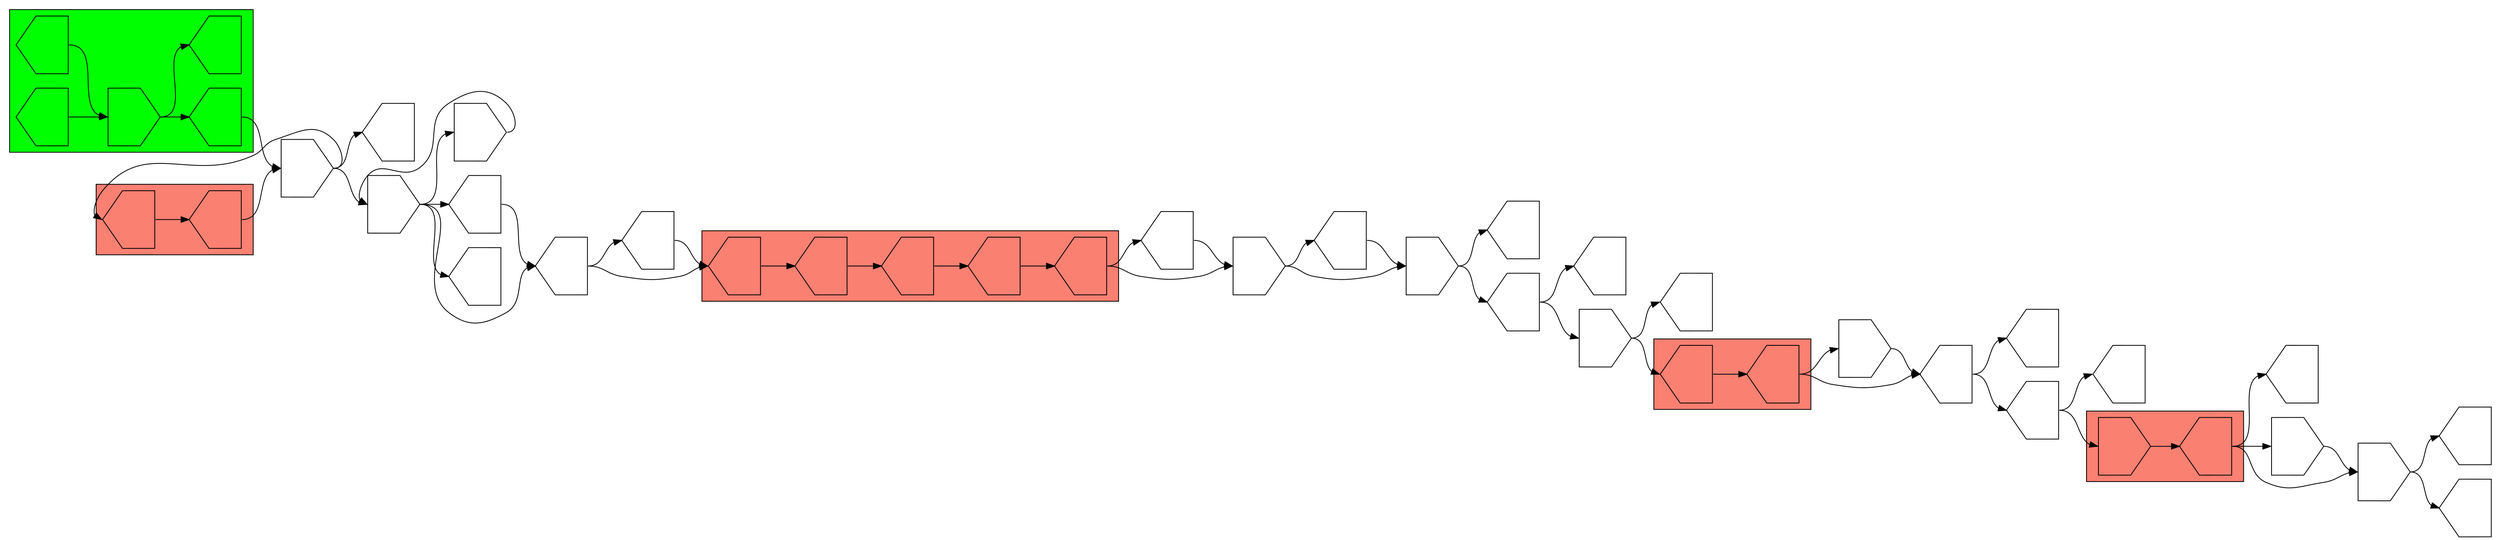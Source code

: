digraph asm {
	rotate=90;
	edge [headport=n,tailport=s];
subgraph cluster_C7757_7749 {
	7757 [label="",height=1,width=1,shape=house];
	7749 [label="",height=1,width=1,shape=house];
	style=filled;
	fillcolor=salmon;
}
subgraph cluster_C1970_3319 {
	1970 [label="",height=1,width=1,shape=invhouse];
	3319 [label="",height=1,width=1,shape=house];
	style=filled;
	fillcolor=salmon;
}
subgraph cluster_C2395_6266_9726_19956_3861 {
	2395 [label="",height=1,width=1,shape=house];
	6266 [label="",height=1,width=1,shape=house];
	9726 [label="",height=1,width=1,shape=house];
	19956 [label="",height=1,width=1,shape=house];
	3861 [label="",height=1,width=1,shape=house];
	style=filled;
	fillcolor=salmon;
}
subgraph cluster_C11681_12014 {
	11681 [label="",height=1,width=1,shape=house];
	12014 [label="",height=1,width=1,shape=house];
	style=filled;
	fillcolor=salmon;
}
subgraph cluster_R13982_14019_3954_643_15086 {
	13982 [label="",height=1,width=1,shape=house];
	14019 [label="",height=1,width=1,shape=house];
	3954 [label="",height=1,width=1,shape=invhouse];
	643 [label="",height=1,width=1,shape=house];
	15086 [label="",height=1,width=1,shape=house];
	style=filled;
	fillcolor=green;
}
	5995 [label="",height=1,width=1,shape=house];
	2576 [label="",height=1,width=1,shape=house];
	55 [label="",height=1,width=1,shape=invhouse];
	17388 [label="",height=1,width=1,shape=house];
	18722 [label="",height=1,width=1,shape=house];
	17774 [label="",height=1,width=1,shape=invhouse];
	17775 [label="",height=1,width=1,shape=house];
	9935 [label="",height=1,width=1,shape=house];
	15876 [label="",height=1,width=1,shape=house];
	13298 [label="",height=1,width=1,shape=invhouse];
	10 [label="",height=1,width=1,shape=invhouse];
	12480 [label="",height=1,width=1,shape=house];
	20971 [label="",height=1,width=1,shape=house];
	10463 [label="",height=1,width=1,shape=house];
	4311 [label="",height=1,width=1,shape=invhouse];
	13091 [label="",height=1,width=1,shape=house];
	3429 [label="",height=1,width=1,shape=invhouse];
	16999 [label="",height=1,width=1,shape=house];
	12550 [label="",height=1,width=1,shape=house];
	12367 [label="",height=1,width=1,shape=house];
	19578 [label="",height=1,width=1,shape=house];
	29 [label="",height=1,width=1,shape=invhouse];
	3795 [label="",height=1,width=1,shape=house];
	6764 [label="",height=1,width=1,shape=house];
	7520 [label="",height=1,width=1,shape=invhouse];
	1256 [label="",height=1,width=1,shape=invhouse];
	12128 [label="",height=1,width=1,shape=house];
	7757 -> 7749
	7749 -> 5995
	7749 -> 13298
	5995 -> 2576
	5995 -> 15876
	2576 -> 1970
	2576 -> 9935
	1970 -> 3319
	3319 -> 55
	3319 -> 17774
	3319 -> 17775
	55 -> 17388
	55 -> 18722
	17774 -> 55
	13298 -> 5995
	10 -> 7757
	10 -> 12480
	20971 -> 10
	20971 -> 10463
	4311 -> 13091
	4311 -> 20971
	3429 -> 4311
	3429 -> 16999
	16999 -> 4311
	3861 -> 3429
	3861 -> 12550
	12550 -> 3429
	19956 -> 3861
	9726 -> 19956
	6266 -> 9726
	2395 -> 6266
	12367 -> 2395
	19578 -> 2395
	19578 -> 12367
	29 -> 3795
	29 -> 6764
	29 -> 7520
	29 -> 19578
	6764 -> 19578
	7520 -> 29
	1256 -> 29
	1256 -> 11681
	1256 -> 12128
	11681 -> 12014
	12014 -> 1256
	643 -> 1256
	3954 -> 643
	3954 -> 15086
	13982 -> 3954
	14019 -> 3954
}